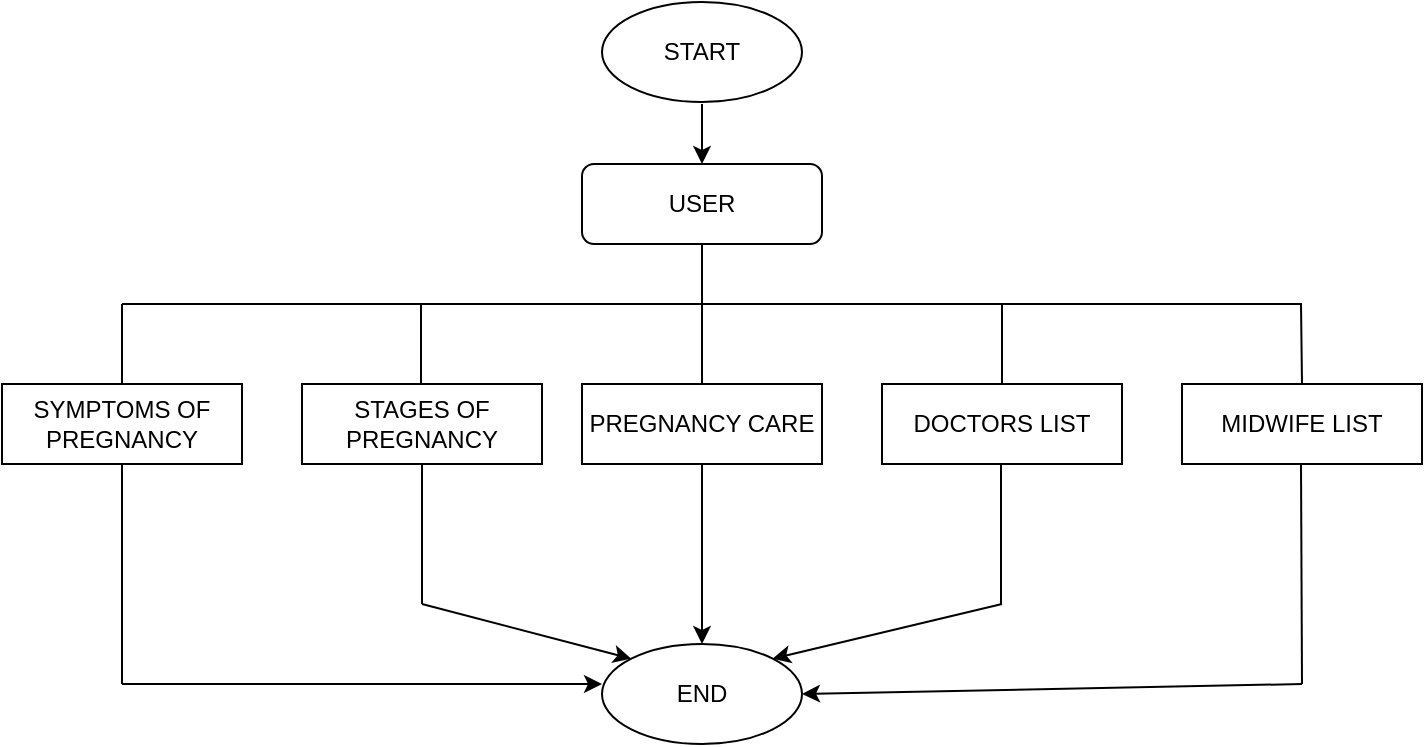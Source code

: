 <mxfile version="12.6.6" type="github"><diagram id="C5RBs43oDa-KdzZeNtuy" name="Page-1"><mxGraphModel dx="1038" dy="580" grid="1" gridSize="10" guides="1" tooltips="1" connect="1" arrows="1" fold="1" page="1" pageScale="1" pageWidth="827" pageHeight="1169" math="0" shadow="0"><root><mxCell id="WIyWlLk6GJQsqaUBKTNV-0"/><mxCell id="WIyWlLk6GJQsqaUBKTNV-1" parent="WIyWlLk6GJQsqaUBKTNV-0"/><mxCell id="WIyWlLk6GJQsqaUBKTNV-3" value="USER" style="rounded=1;whiteSpace=wrap;html=1;fontSize=12;glass=0;strokeWidth=1;shadow=0;" parent="WIyWlLk6GJQsqaUBKTNV-1" vertex="1"><mxGeometry x="340" y="438" width="120" height="40" as="geometry"/></mxCell><mxCell id="3vJUBI_KvgDseOz5GPkc-6" style="edgeStyle=orthogonalEdgeStyle;rounded=0;orthogonalLoop=1;jettySize=auto;html=1;exitX=0.5;exitY=1;exitDx=0;exitDy=0;entryX=0.5;entryY=0;entryDx=0;entryDy=0;" edge="1" parent="WIyWlLk6GJQsqaUBKTNV-1" target="WIyWlLk6GJQsqaUBKTNV-3"><mxGeometry relative="1" as="geometry"><mxPoint x="400" y="408" as="sourcePoint"/></mxGeometry></mxCell><mxCell id="3vJUBI_KvgDseOz5GPkc-0" value="START" style="ellipse;whiteSpace=wrap;html=1;" vertex="1" parent="WIyWlLk6GJQsqaUBKTNV-1"><mxGeometry x="350" y="357" width="100" height="50" as="geometry"/></mxCell><mxCell id="3vJUBI_KvgDseOz5GPkc-7" value="SYMPTOMS OF PREGNANCY" style="rounded=0;whiteSpace=wrap;html=1;" vertex="1" parent="WIyWlLk6GJQsqaUBKTNV-1"><mxGeometry x="50" y="548" width="120" height="40" as="geometry"/></mxCell><mxCell id="3vJUBI_KvgDseOz5GPkc-9" value="MIDWIFE LIST" style="rounded=0;whiteSpace=wrap;html=1;" vertex="1" parent="WIyWlLk6GJQsqaUBKTNV-1"><mxGeometry x="640" y="548" width="120" height="40" as="geometry"/></mxCell><mxCell id="3vJUBI_KvgDseOz5GPkc-10" value="DOCTORS LIST" style="rounded=0;whiteSpace=wrap;html=1;" vertex="1" parent="WIyWlLk6GJQsqaUBKTNV-1"><mxGeometry x="490" y="548" width="120" height="40" as="geometry"/></mxCell><mxCell id="3vJUBI_KvgDseOz5GPkc-11" value="PREGNANCY CARE" style="rounded=0;whiteSpace=wrap;html=1;" vertex="1" parent="WIyWlLk6GJQsqaUBKTNV-1"><mxGeometry x="340" y="548" width="120" height="40" as="geometry"/></mxCell><mxCell id="3vJUBI_KvgDseOz5GPkc-12" value="STAGES OF PREGNANCY" style="rounded=0;whiteSpace=wrap;html=1;" vertex="1" parent="WIyWlLk6GJQsqaUBKTNV-1"><mxGeometry x="200" y="548" width="120" height="40" as="geometry"/></mxCell><mxCell id="3vJUBI_KvgDseOz5GPkc-14" value="" style="endArrow=none;html=1;" edge="1" parent="WIyWlLk6GJQsqaUBKTNV-1"><mxGeometry width="50" height="50" relative="1" as="geometry"><mxPoint x="400" y="508" as="sourcePoint"/><mxPoint x="400" y="478" as="targetPoint"/></mxGeometry></mxCell><mxCell id="3vJUBI_KvgDseOz5GPkc-15" value="" style="endArrow=none;html=1;" edge="1" parent="WIyWlLk6GJQsqaUBKTNV-1"><mxGeometry width="50" height="50" relative="1" as="geometry"><mxPoint x="110" y="508" as="sourcePoint"/><mxPoint x="405" y="508" as="targetPoint"/></mxGeometry></mxCell><mxCell id="3vJUBI_KvgDseOz5GPkc-16" value="" style="endArrow=none;html=1;exitX=0.5;exitY=0;exitDx=0;exitDy=0;" edge="1" parent="WIyWlLk6GJQsqaUBKTNV-1" source="3vJUBI_KvgDseOz5GPkc-7"><mxGeometry width="50" height="50" relative="1" as="geometry"><mxPoint x="200" y="508" as="sourcePoint"/><mxPoint x="110" y="508" as="targetPoint"/></mxGeometry></mxCell><mxCell id="3vJUBI_KvgDseOz5GPkc-17" value="" style="endArrow=none;html=1;" edge="1" parent="WIyWlLk6GJQsqaUBKTNV-1"><mxGeometry width="50" height="50" relative="1" as="geometry"><mxPoint x="259.5" y="548" as="sourcePoint"/><mxPoint x="259.5" y="508" as="targetPoint"/></mxGeometry></mxCell><mxCell id="3vJUBI_KvgDseOz5GPkc-18" value="" style="endArrow=none;html=1;" edge="1" parent="WIyWlLk6GJQsqaUBKTNV-1" source="3vJUBI_KvgDseOz5GPkc-11"><mxGeometry width="50" height="50" relative="1" as="geometry"><mxPoint x="350" y="558" as="sourcePoint"/><mxPoint x="400" y="508" as="targetPoint"/></mxGeometry></mxCell><mxCell id="3vJUBI_KvgDseOz5GPkc-19" value="" style="endArrow=none;html=1;" edge="1" parent="WIyWlLk6GJQsqaUBKTNV-1"><mxGeometry width="50" height="50" relative="1" as="geometry"><mxPoint x="400" y="508" as="sourcePoint"/><mxPoint x="700" y="508" as="targetPoint"/></mxGeometry></mxCell><mxCell id="3vJUBI_KvgDseOz5GPkc-20" value="" style="endArrow=none;html=1;" edge="1" parent="WIyWlLk6GJQsqaUBKTNV-1" source="3vJUBI_KvgDseOz5GPkc-10"><mxGeometry width="50" height="50" relative="1" as="geometry"><mxPoint x="500" y="558" as="sourcePoint"/><mxPoint x="550" y="508" as="targetPoint"/></mxGeometry></mxCell><mxCell id="3vJUBI_KvgDseOz5GPkc-21" value="" style="endArrow=none;html=1;exitX=0.5;exitY=0;exitDx=0;exitDy=0;" edge="1" parent="WIyWlLk6GJQsqaUBKTNV-1" source="3vJUBI_KvgDseOz5GPkc-9"><mxGeometry width="50" height="50" relative="1" as="geometry"><mxPoint x="699.5" y="538" as="sourcePoint"/><mxPoint x="699.5" y="508" as="targetPoint"/></mxGeometry></mxCell><mxCell id="3vJUBI_KvgDseOz5GPkc-23" value="END" style="ellipse;whiteSpace=wrap;html=1;" vertex="1" parent="WIyWlLk6GJQsqaUBKTNV-1"><mxGeometry x="350" y="678" width="100" height="50" as="geometry"/></mxCell><mxCell id="3vJUBI_KvgDseOz5GPkc-24" value="" style="endArrow=none;html=1;" edge="1" parent="WIyWlLk6GJQsqaUBKTNV-1"><mxGeometry width="50" height="50" relative="1" as="geometry"><mxPoint x="110" y="698" as="sourcePoint"/><mxPoint x="110" y="588" as="targetPoint"/></mxGeometry></mxCell><mxCell id="3vJUBI_KvgDseOz5GPkc-25" value="" style="endArrow=classic;html=1;" edge="1" parent="WIyWlLk6GJQsqaUBKTNV-1"><mxGeometry width="50" height="50" relative="1" as="geometry"><mxPoint x="110" y="698" as="sourcePoint"/><mxPoint x="350" y="698" as="targetPoint"/></mxGeometry></mxCell><mxCell id="3vJUBI_KvgDseOz5GPkc-26" value="" style="endArrow=classic;html=1;entryX=0;entryY=0;entryDx=0;entryDy=0;" edge="1" parent="WIyWlLk6GJQsqaUBKTNV-1" target="3vJUBI_KvgDseOz5GPkc-23"><mxGeometry width="50" height="50" relative="1" as="geometry"><mxPoint x="260" y="658" as="sourcePoint"/><mxPoint x="320" y="628" as="targetPoint"/></mxGeometry></mxCell><mxCell id="3vJUBI_KvgDseOz5GPkc-27" value="" style="endArrow=none;html=1;" edge="1" parent="WIyWlLk6GJQsqaUBKTNV-1"><mxGeometry width="50" height="50" relative="1" as="geometry"><mxPoint x="260" y="658" as="sourcePoint"/><mxPoint x="260" y="588" as="targetPoint"/></mxGeometry></mxCell><mxCell id="3vJUBI_KvgDseOz5GPkc-28" value="" style="endArrow=classic;html=1;exitX=0.5;exitY=1;exitDx=0;exitDy=0;entryX=0.5;entryY=0;entryDx=0;entryDy=0;" edge="1" parent="WIyWlLk6GJQsqaUBKTNV-1" source="3vJUBI_KvgDseOz5GPkc-11" target="3vJUBI_KvgDseOz5GPkc-23"><mxGeometry width="50" height="50" relative="1" as="geometry"><mxPoint x="380" y="658" as="sourcePoint"/><mxPoint x="430" y="608" as="targetPoint"/></mxGeometry></mxCell><mxCell id="3vJUBI_KvgDseOz5GPkc-29" value="" style="endArrow=none;html=1;" edge="1" parent="WIyWlLk6GJQsqaUBKTNV-1"><mxGeometry width="50" height="50" relative="1" as="geometry"><mxPoint x="549.5" y="658" as="sourcePoint"/><mxPoint x="549.5" y="588" as="targetPoint"/></mxGeometry></mxCell><mxCell id="3vJUBI_KvgDseOz5GPkc-30" value="" style="endArrow=classic;html=1;entryX=1;entryY=0;entryDx=0;entryDy=0;" edge="1" parent="WIyWlLk6GJQsqaUBKTNV-1" target="3vJUBI_KvgDseOz5GPkc-23"><mxGeometry width="50" height="50" relative="1" as="geometry"><mxPoint x="550" y="658" as="sourcePoint"/><mxPoint x="449" y="690" as="targetPoint"/></mxGeometry></mxCell><mxCell id="3vJUBI_KvgDseOz5GPkc-34" value="" style="endArrow=none;html=1;" edge="1" parent="WIyWlLk6GJQsqaUBKTNV-1"><mxGeometry width="50" height="50" relative="1" as="geometry"><mxPoint x="700" y="698" as="sourcePoint"/><mxPoint x="699.5" y="588" as="targetPoint"/></mxGeometry></mxCell><mxCell id="3vJUBI_KvgDseOz5GPkc-35" value="" style="endArrow=classic;html=1;entryX=1;entryY=0.5;entryDx=0;entryDy=0;" edge="1" parent="WIyWlLk6GJQsqaUBKTNV-1" target="3vJUBI_KvgDseOz5GPkc-23"><mxGeometry width="50" height="50" relative="1" as="geometry"><mxPoint x="700" y="698" as="sourcePoint"/><mxPoint x="450" y="702" as="targetPoint"/></mxGeometry></mxCell></root></mxGraphModel></diagram></mxfile>